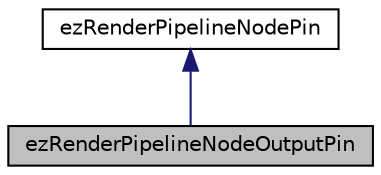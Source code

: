 digraph "ezRenderPipelineNodeOutputPin"
{
 // LATEX_PDF_SIZE
  edge [fontname="Helvetica",fontsize="10",labelfontname="Helvetica",labelfontsize="10"];
  node [fontname="Helvetica",fontsize="10",shape=record];
  Node1 [label="ezRenderPipelineNodeOutputPin",height=0.2,width=0.4,color="black", fillcolor="grey75", style="filled", fontcolor="black",tooltip=" "];
  Node2 -> Node1 [dir="back",color="midnightblue",fontsize="10",style="solid",fontname="Helvetica"];
  Node2 [label="ezRenderPipelineNodePin",height=0.2,width=0.4,color="black", fillcolor="white", style="filled",URL="$d9/d96/structez_render_pipeline_node_pin.htm",tooltip=" "];
}
